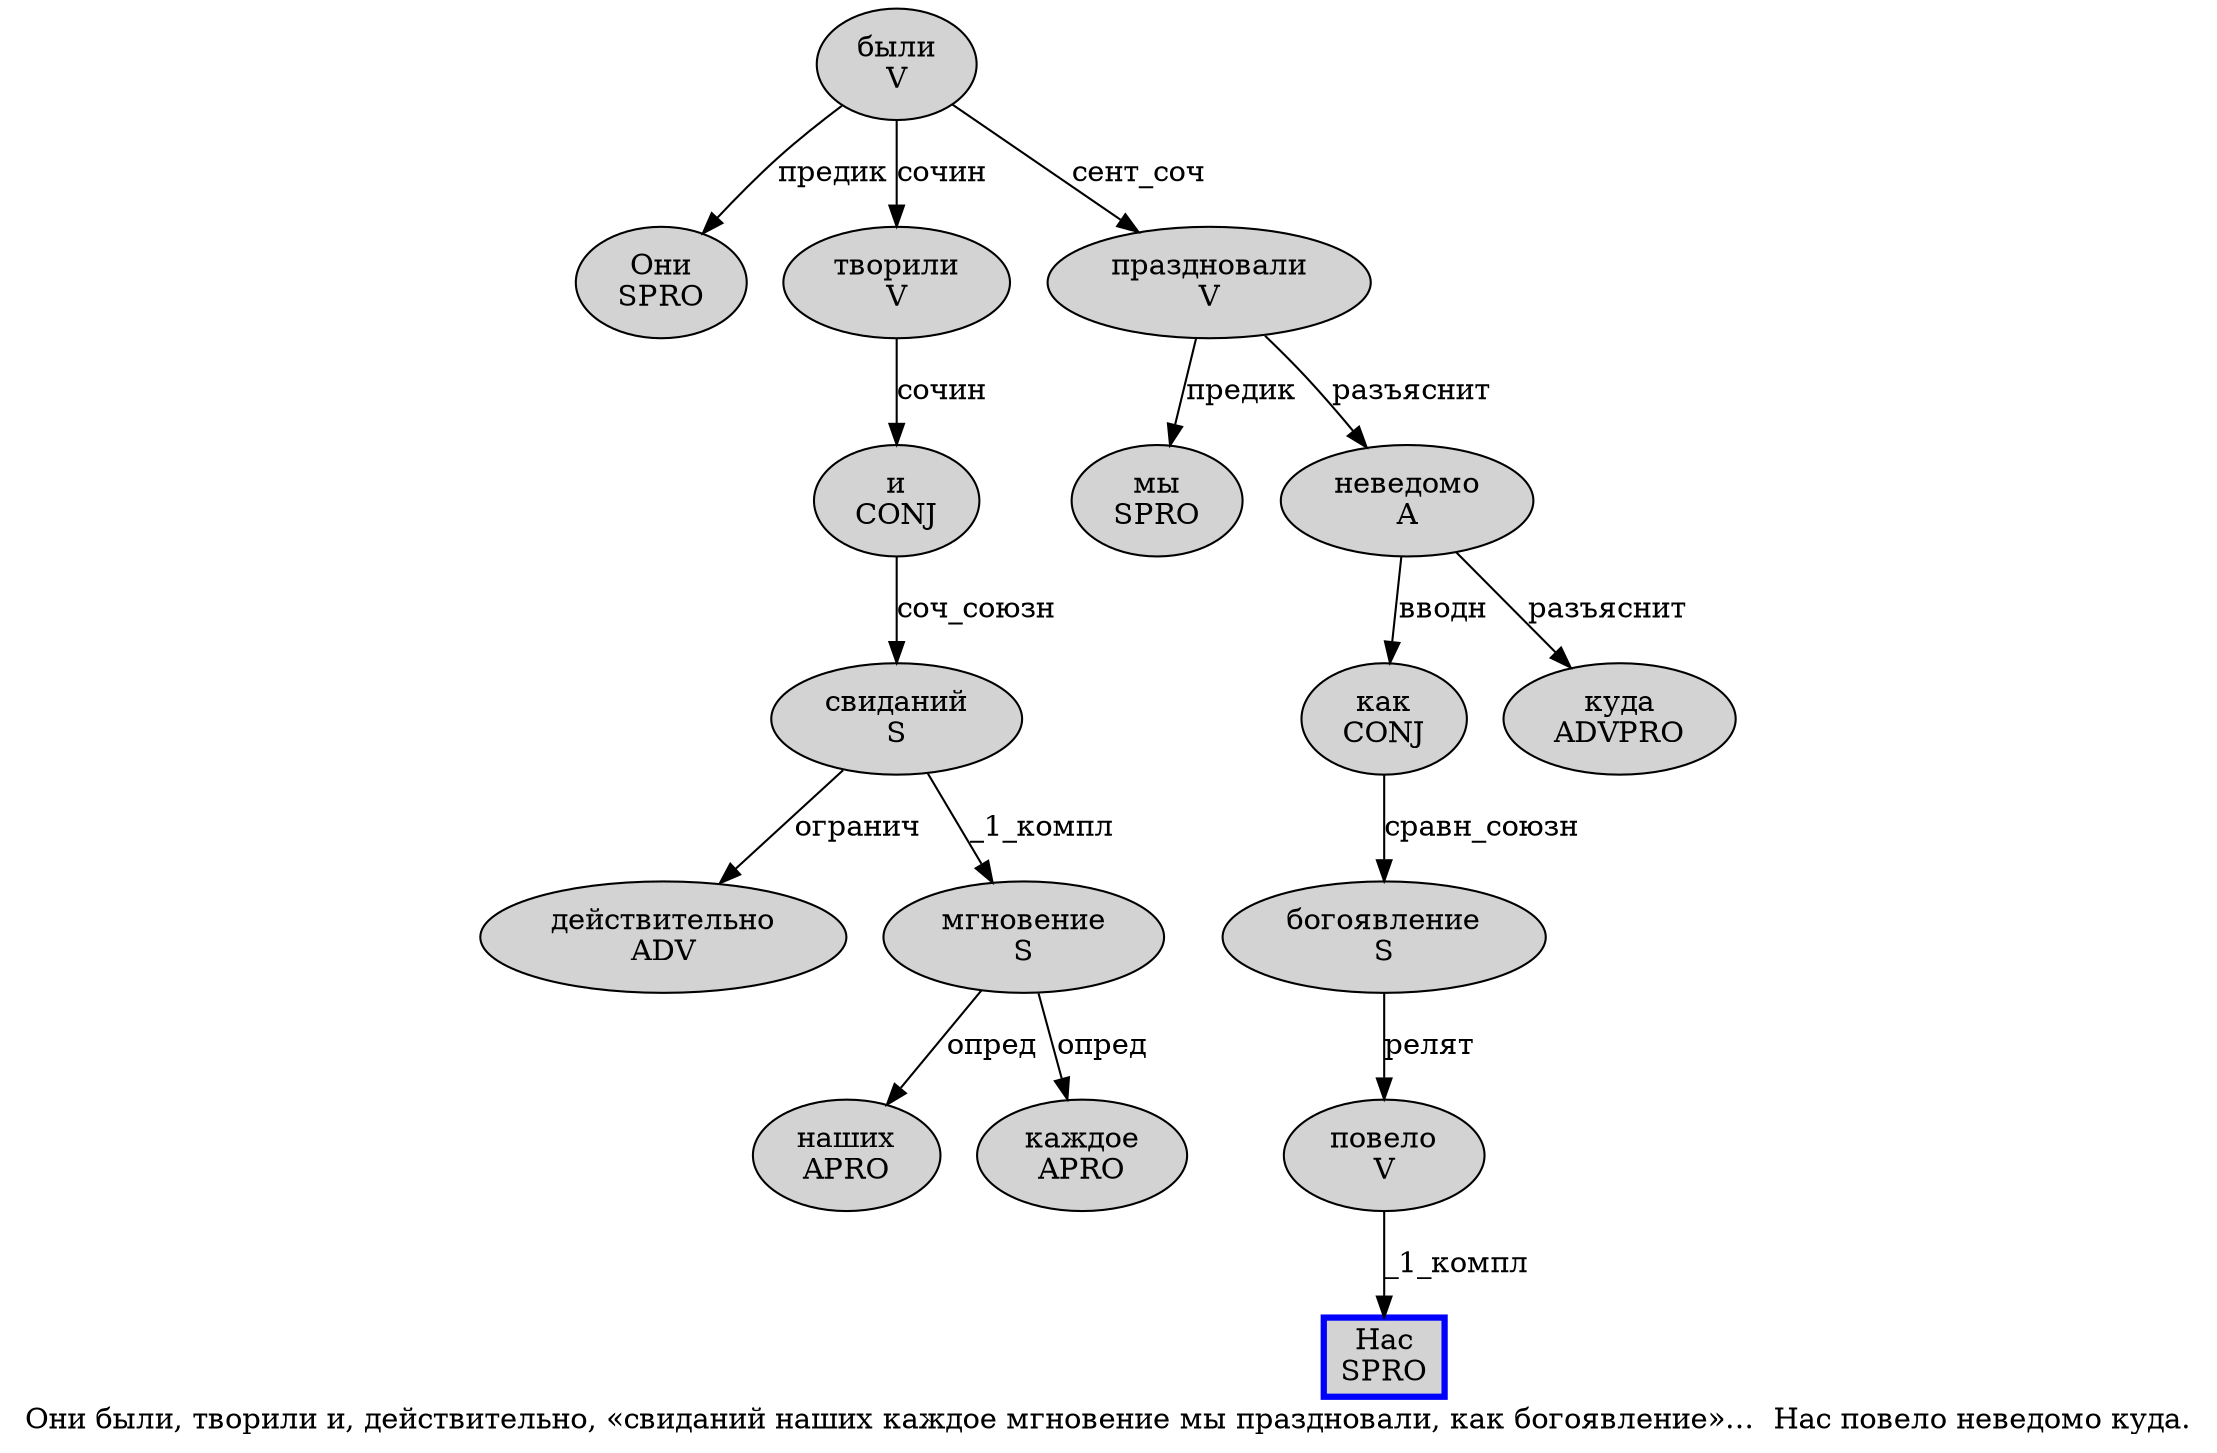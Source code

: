 digraph SENTENCE_2153 {
	graph [label="Они были, творили и, действительно, «свиданий наших каждое мгновение мы праздновали, как богоявление»…  Нас повело неведомо куда."]
	node [style=filled]
		0 [label="Они
SPRO" color="" fillcolor=lightgray penwidth=1 shape=ellipse]
		1 [label="были
V" color="" fillcolor=lightgray penwidth=1 shape=ellipse]
		3 [label="творили
V" color="" fillcolor=lightgray penwidth=1 shape=ellipse]
		4 [label="и
CONJ" color="" fillcolor=lightgray penwidth=1 shape=ellipse]
		6 [label="действительно
ADV" color="" fillcolor=lightgray penwidth=1 shape=ellipse]
		9 [label="свиданий
S" color="" fillcolor=lightgray penwidth=1 shape=ellipse]
		10 [label="наших
APRO" color="" fillcolor=lightgray penwidth=1 shape=ellipse]
		11 [label="каждое
APRO" color="" fillcolor=lightgray penwidth=1 shape=ellipse]
		12 [label="мгновение
S" color="" fillcolor=lightgray penwidth=1 shape=ellipse]
		13 [label="мы
SPRO" color="" fillcolor=lightgray penwidth=1 shape=ellipse]
		14 [label="праздновали
V" color="" fillcolor=lightgray penwidth=1 shape=ellipse]
		16 [label="как
CONJ" color="" fillcolor=lightgray penwidth=1 shape=ellipse]
		17 [label="богоявление
S" color="" fillcolor=lightgray penwidth=1 shape=ellipse]
		20 [label="Нас
SPRO" color=blue fillcolor=lightgray penwidth=3 shape=box]
		21 [label="повело
V" color="" fillcolor=lightgray penwidth=1 shape=ellipse]
		22 [label="неведомо
A" color="" fillcolor=lightgray penwidth=1 shape=ellipse]
		23 [label="куда
ADVPRO" color="" fillcolor=lightgray penwidth=1 shape=ellipse]
			3 -> 4 [label="сочин"]
			16 -> 17 [label="сравн_союзн"]
			9 -> 6 [label="огранич"]
			9 -> 12 [label="_1_компл"]
			4 -> 9 [label="соч_союзн"]
			14 -> 13 [label="предик"]
			14 -> 22 [label="разъяснит"]
			12 -> 10 [label="опред"]
			12 -> 11 [label="опред"]
			22 -> 16 [label="вводн"]
			22 -> 23 [label="разъяснит"]
			17 -> 21 [label="релят"]
			1 -> 0 [label="предик"]
			1 -> 3 [label="сочин"]
			1 -> 14 [label="сент_соч"]
			21 -> 20 [label="_1_компл"]
}